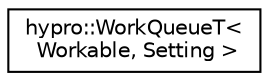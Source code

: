 digraph "Graphical Class Hierarchy"
{
  edge [fontname="Helvetica",fontsize="10",labelfontname="Helvetica",labelfontsize="10"];
  node [fontname="Helvetica",fontsize="10",shape=record];
  rankdir="LR";
  Node1 [label="hypro::WorkQueueT\<\l Workable, Setting \>",height=0.2,width=0.4,color="black", fillcolor="white", style="filled",URL="$classhypro_1_1WorkQueueT.html"];
}
